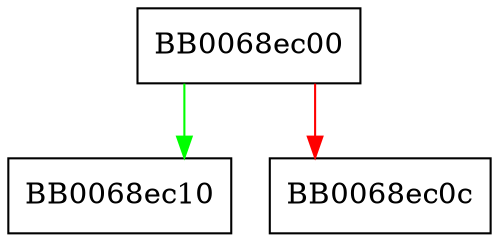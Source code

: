 digraph ossl_prov_bio_free {
  node [shape="box"];
  graph [splines=ortho];
  BB0068ec00 -> BB0068ec10 [color="green"];
  BB0068ec00 -> BB0068ec0c [color="red"];
}